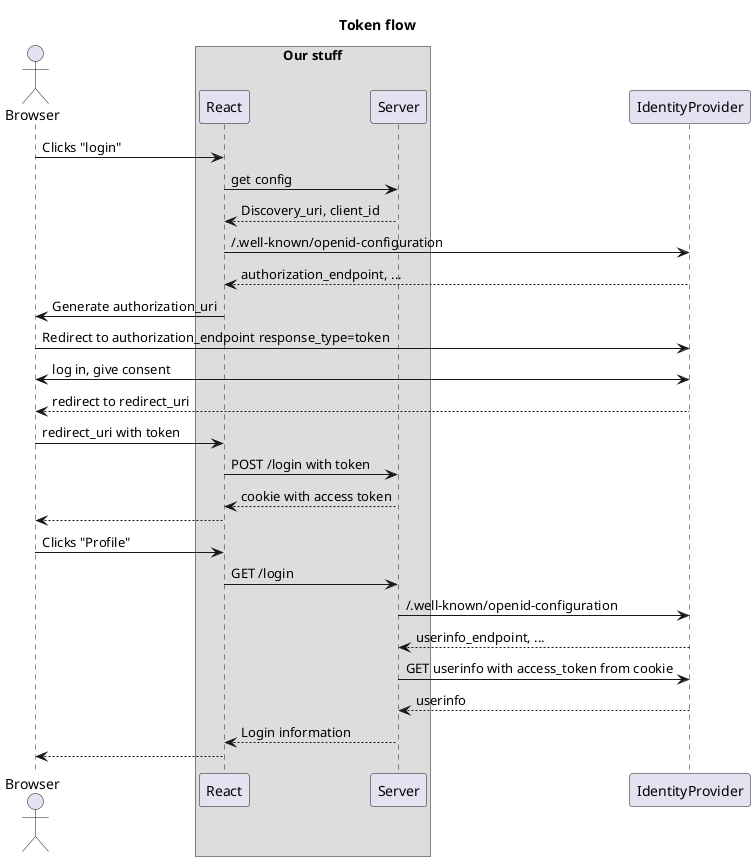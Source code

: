 @startuml

title Token flow

actor Browser
box "Our stuff"
    participant React
    participant Server
end box
participant IdentityProvider

Browser -> React: Clicks "login"
React -> Server: get config
React <-- Server: Discovery_uri, client_id
React -> IdentityProvider: /.well-known/openid-configuration
React <-- IdentityProvider: authorization_endpoint, ...
React -> Browser: Generate authorization_uri
Browser -> IdentityProvider: Redirect to authorization_endpoint response_type=token
Browser <-> IdentityProvider: log in, give consent
Browser <-- IdentityProvider: redirect to redirect_uri
Browser -> React: redirect_uri with token
React -> Server: POST /login with token
React <-- Server: cookie with access token
Browser <-- React
Browser -> React: Clicks "Profile"
React -> Server: GET /login
Server -> IdentityProvider: /.well-known/openid-configuration
Server <-- IdentityProvider: userinfo_endpoint, ...
Server -> IdentityProvider: GET userinfo with access_token from cookie
Server <-- IdentityProvider: userinfo
React <-- Server: Login information
Browser <-- React

@enduml
